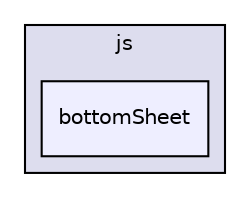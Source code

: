 digraph "libs/angular/angular-material-fileinput-master/bower_components/angular-material/modules/js/bottomSheet" {
  compound=true
  node [ fontsize="10", fontname="Helvetica"];
  edge [ labelfontsize="10", labelfontname="Helvetica"];
  subgraph clusterdir_d897d99c4631079a19f1e8c9bbae1589 {
    graph [ bgcolor="#ddddee", pencolor="black", label="js" fontname="Helvetica", fontsize="10", URL="dir_d897d99c4631079a19f1e8c9bbae1589.html"]
  dir_8c14433cde3eee01d1607ac396e34689 [shape=box, label="bottomSheet", style="filled", fillcolor="#eeeeff", pencolor="black", URL="dir_8c14433cde3eee01d1607ac396e34689.html"];
  }
}
